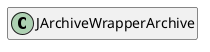 @startuml
set namespaceSeparator \\
hide members
hide << alias >> circle

class JArchiveWrapperArchive
@enduml
